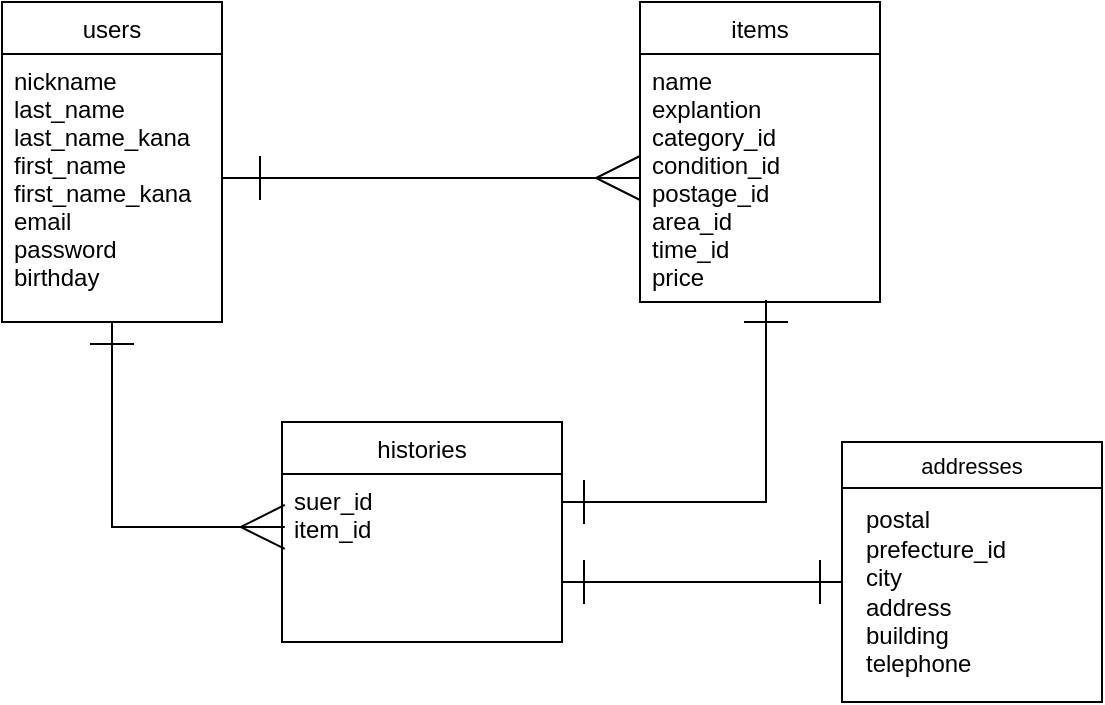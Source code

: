 <mxfile>
    <diagram id="Pjxt-03t1QWDViaXlTxc" name="ページ1">
        <mxGraphModel dx="881" dy="470" grid="1" gridSize="10" guides="1" tooltips="1" connect="1" arrows="1" fold="1" page="1" pageScale="1" pageWidth="827" pageHeight="1169" math="0" shadow="0">
            <root>
                <mxCell id="0"/>
                <mxCell id="1" parent="0"/>
                <mxCell id="E06iSb66YRoUCVhU9au7-1" value="users" style="swimlane;fontStyle=0;childLayout=stackLayout;horizontal=1;startSize=26;fillColor=none;horizontalStack=0;resizeParent=1;resizeParentMax=0;resizeLast=0;collapsible=1;marginBottom=0;direction=east;" parent="1" vertex="1">
                    <mxGeometry x="80" y="120" width="110" height="160" as="geometry">
                        <mxRectangle x="80" y="120" width="50" height="26" as="alternateBounds"/>
                    </mxGeometry>
                </mxCell>
                <mxCell id="E06iSb66YRoUCVhU9au7-5" value="items" style="swimlane;fontStyle=0;childLayout=stackLayout;horizontal=1;startSize=26;fillColor=none;horizontalStack=0;resizeParent=1;resizeParentMax=0;resizeLast=0;collapsible=1;marginBottom=0;" parent="1" vertex="1">
                    <mxGeometry x="399" y="120" width="120" height="150" as="geometry"/>
                </mxCell>
                <mxCell id="E06iSb66YRoUCVhU9au7-26" style="edgeStyle=orthogonalEdgeStyle;rounded=0;orthogonalLoop=1;jettySize=auto;html=1;entryX=0.525;entryY=0.992;entryDx=0;entryDy=0;entryPerimeter=0;endArrow=ERone;endFill=0;endSize=20;startSize=20;startArrow=ERone;startFill=0;" parent="1" source="E06iSb66YRoUCVhU9au7-9" target="E06iSb66YRoUCVhU9au7-6" edge="1">
                    <mxGeometry relative="1" as="geometry">
                        <Array as="points">
                            <mxPoint x="462" y="370"/>
                        </Array>
                    </mxGeometry>
                </mxCell>
                <mxCell id="E06iSb66YRoUCVhU9au7-9" value="histories" style="swimlane;fontStyle=0;childLayout=stackLayout;horizontal=1;startSize=26;fillColor=none;horizontalStack=0;resizeParent=1;resizeParentMax=0;resizeLast=0;collapsible=1;marginBottom=0;" parent="1" vertex="1">
                    <mxGeometry x="220" y="330" width="140" height="110" as="geometry"/>
                </mxCell>
                <mxCell id="E06iSb66YRoUCVhU9au7-10" value="suer_id&#10;item_id&#10;" style="text;align=left;verticalAlign=top;spacingLeft=4;spacingRight=4;overflow=hidden;rotatable=0;points=[[0,0.5],[1,0.5]];portConstraint=eastwest;" parent="E06iSb66YRoUCVhU9au7-9" vertex="1">
                    <mxGeometry y="26" width="140" height="84" as="geometry"/>
                </mxCell>
                <mxCell id="E06iSb66YRoUCVhU9au7-13" style="edgeStyle=orthogonalEdgeStyle;rounded=0;orthogonalLoop=1;jettySize=auto;html=1;entryX=0;entryY=0.5;entryDx=0;entryDy=0;endArrow=ERmany;endFill=0;strokeWidth=1;endSize=20;startSize=20;startArrow=ERone;startFill=0;" parent="1" target="E06iSb66YRoUCVhU9au7-6" edge="1">
                    <mxGeometry relative="1" as="geometry">
                        <mxPoint x="220" y="208" as="sourcePoint"/>
                        <mxPoint x="399" y="185" as="targetPoint"/>
                        <Array as="points">
                            <mxPoint x="190" y="208"/>
                        </Array>
                    </mxGeometry>
                </mxCell>
                <mxCell id="E06iSb66YRoUCVhU9au7-6" value="name&#10;explantion&#10;category_id&#10;condition_id&#10;postage_id&#10;area_id&#10;time_id&#10;price&#10;&#10;" style="text;strokeColor=none;fillColor=none;align=left;verticalAlign=top;spacingLeft=4;spacingRight=4;overflow=hidden;rotatable=0;points=[[0,0.5],[1,0.5]];portConstraint=eastwest;" parent="1" vertex="1">
                    <mxGeometry x="399" y="146" width="120" height="124" as="geometry"/>
                </mxCell>
                <mxCell id="E06iSb66YRoUCVhU9au7-32" style="edgeStyle=orthogonalEdgeStyle;rounded=0;orthogonalLoop=1;jettySize=auto;html=1;entryX=0.01;entryY=0.315;entryDx=0;entryDy=0;entryPerimeter=0;endSize=20;startSize=20;startArrow=ERone;startFill=0;endArrow=ERmany;endFill=0;" parent="1" target="E06iSb66YRoUCVhU9au7-10" edge="1">
                    <mxGeometry relative="1" as="geometry">
                        <Array as="points">
                            <mxPoint x="135" y="383"/>
                        </Array>
                        <mxPoint x="135" y="280" as="sourcePoint"/>
                    </mxGeometry>
                </mxCell>
                <mxCell id="E06iSb66YRoUCVhU9au7-2" value="nickname&#10;last_name&#10;last_name_kana&#10;first_name&#10;first_name_kana&#10;email&#10;password&#10;birthday" style="text;strokeColor=none;fillColor=none;align=left;verticalAlign=top;spacingLeft=4;spacingRight=4;overflow=hidden;rotatable=0;points=[[0,0.5],[1,0.5]];portConstraint=eastwest;" parent="1" vertex="1">
                    <mxGeometry x="80" y="146" width="110" height="134" as="geometry"/>
                </mxCell>
                <mxCell id="12" style="edgeStyle=orthogonalEdgeStyle;rounded=0;orthogonalLoop=1;jettySize=auto;html=1;endArrow=ERone;endFill=0;startArrow=ERone;startFill=0;endSize=20;startSize=20;" parent="1" source="E06iSb66YRoUCVhU9au7-10" edge="1">
                    <mxGeometry relative="1" as="geometry">
                        <mxPoint x="500" y="410" as="targetPoint"/>
                        <Array as="points">
                            <mxPoint x="400" y="410"/>
                            <mxPoint x="400" y="410"/>
                        </Array>
                    </mxGeometry>
                </mxCell>
                <mxCell id="18" value="addresses" style="swimlane;fontSize=11;fontStyle=0" parent="1" vertex="1">
                    <mxGeometry x="500" y="340" width="130" height="130" as="geometry"/>
                </mxCell>
                <mxCell id="20" value="&lt;span&gt;postal&lt;/span&gt;&lt;br style=&quot;padding: 0px ; margin: 0px&quot;&gt;&lt;span&gt;prefecture_id&lt;/span&gt;&lt;br style=&quot;padding: 0px ; margin: 0px&quot;&gt;&lt;span&gt;city&lt;/span&gt;&lt;br style=&quot;padding: 0px ; margin: 0px&quot;&gt;&lt;span&gt;address&lt;/span&gt;&lt;br style=&quot;padding: 0px ; margin: 0px&quot;&gt;&lt;span&gt;building&lt;/span&gt;&lt;br style=&quot;padding: 0px ; margin: 0px&quot;&gt;&lt;span&gt;telephone&lt;/span&gt;" style="text;html=1;align=left;verticalAlign=middle;resizable=0;points=[];autosize=1;" parent="18" vertex="1">
                    <mxGeometry x="10" y="30" width="90" height="90" as="geometry"/>
                </mxCell>
            </root>
        </mxGraphModel>
    </diagram>
</mxfile>